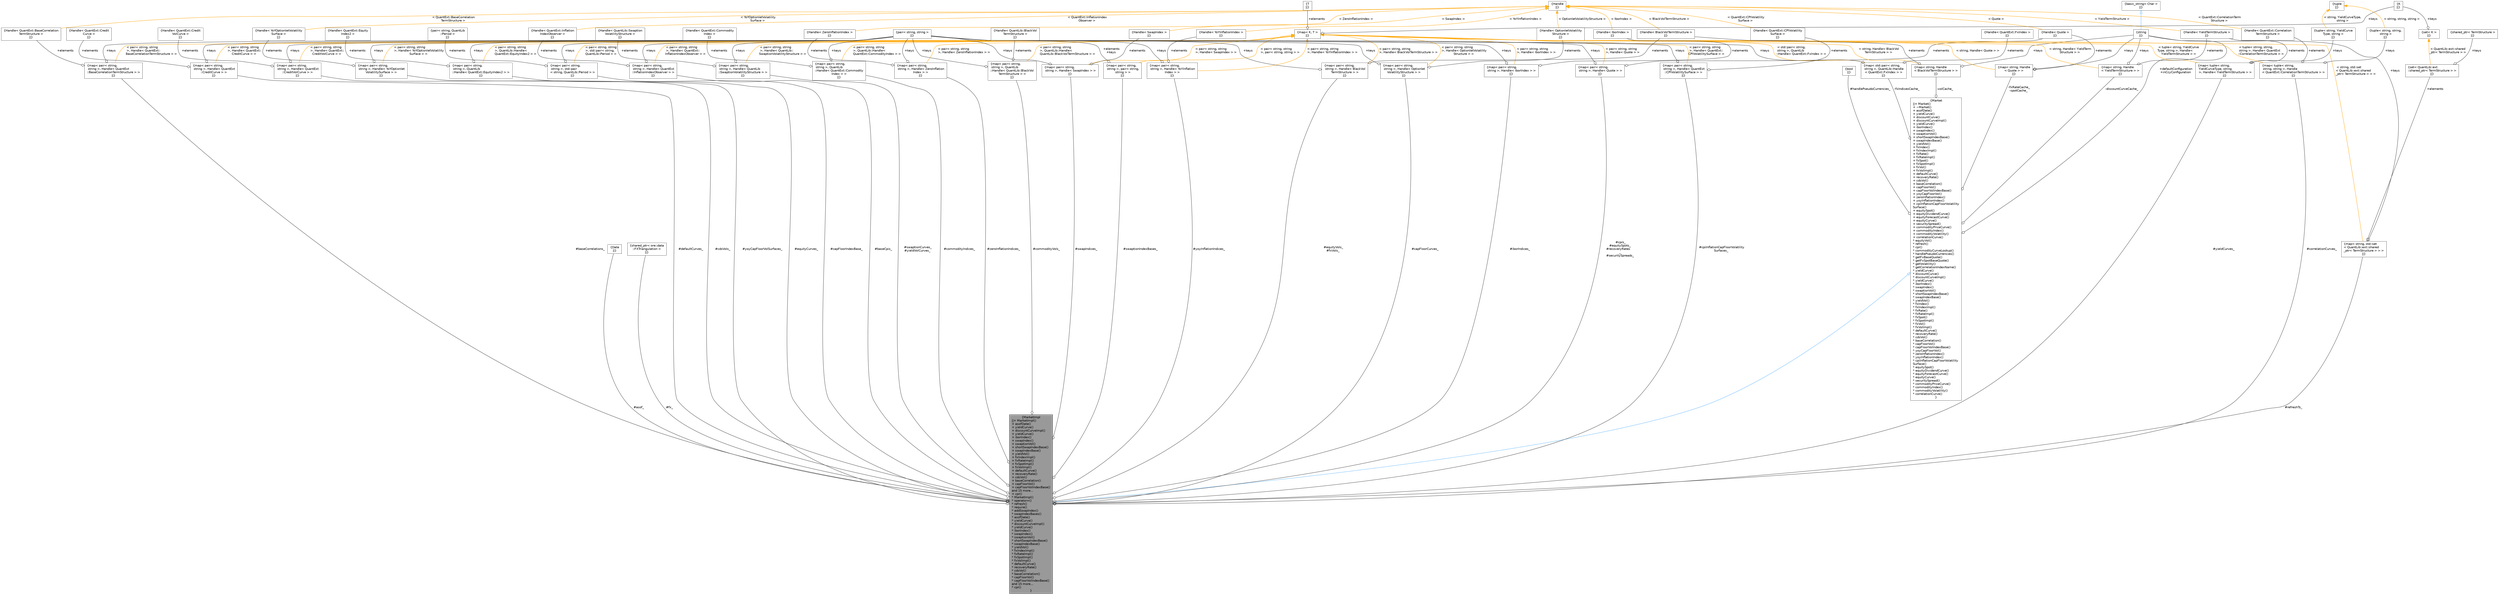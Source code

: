 digraph "MarketImpl"
{
 // INTERACTIVE_SVG=YES
 // LATEX_PDF_SIZE
  bgcolor="transparent";
  edge [fontname=Helvetica,fontsize=10,labelfontname=Helvetica,labelfontsize=10];
  node [fontname=Helvetica,fontsize=10,shape=box,height=0.2,width=0.4];
  Node1 [label="{MarketImpl\n||+ MarketImpl()\l+ asofDate()\l+ yieldCurve()\l+ discountCurveImpl()\l+ yieldCurve()\l+ iborIndex()\l+ swapIndex()\l+ swaptionVol()\l+ shortSwapIndexBase()\l+ swapIndexBase()\l+ yieldVol()\l+ fxIndexImpl()\l+ fxRateImpl()\l+ fxSpotImpl()\l+ fxVolImpl()\l+ defaultCurve()\l+ recoveryRate()\l+ cdsVol()\l+ baseCorrelation()\l+ capFloorVol()\l+ capFloorVolIndexBase()\land 15 more...\l+ cpr()\l* MarketImpl()\l* operator=()\l* refresh()\l* require()\l* addSwapIndex()\l* swapIndexBases()\l* asofDate()\l* yieldCurve()\l* discountCurveImpl()\l* yieldCurve()\l* iborIndex()\l* swapIndex()\l* swaptionVol()\l* shortSwapIndexBase()\l* swapIndexBase()\l* yieldVol()\l* fxIndexImpl()\l* fxRateImpl()\l* fxSpotImpl()\l* fxVolImpl()\l* defaultCurve()\l* recoveryRate()\l* cdsVol()\l* baseCorrelation()\l* capFloorVol()\l* capFloorVolIndexBase()\land 15 more...\l* cpr()\l}",height=0.2,width=0.4,color="gray40", fillcolor="grey60", style="filled", fontcolor="black",tooltip="Market Implementation."];
  Node2 -> Node1 [dir="back",color="steelblue1",style="solid",arrowtail="onormal"];
  Node2 [label="{Market\n||+ Market()\l+ ~Market()\l+ asofDate()\l+ yieldCurve()\l+ discountCurve()\l+ discountCurveImpl()\l+ yieldCurve()\l+ iborIndex()\l+ swapIndex()\l+ swaptionVol()\l+ shortSwapIndexBase()\l+ swapIndexBase()\l+ yieldVol()\l+ fxIndex()\l+ fxIndexImpl()\l+ fxRate()\l+ fxRateImpl()\l+ fxSpot()\l+ fxSpotImpl()\l+ fxVol()\l+ fxVolImpl()\l+ defaultCurve()\l+ recoveryRate()\l+ cdsVol()\l+ baseCorrelation()\l+ capFloorVol()\l+ capFloorVolIndexBase()\l+ yoyCapFloorVol()\l+ zeroInflationIndex()\l+ yoyInflationIndex()\l+ cpiInflationCapFloorVolatility\lSurface()\l+ equitySpot()\l+ equityDividendCurve()\l+ equityForecastCurve()\l+ equityCurve()\l+ securitySpread()\l+ commodityPriceCurve()\l+ commodityIndex()\l+ commodityVolatility()\l+ correlationCurve()\l* equityVol()\l* refresh()\l* cpr()\l* commodityCurveLookup()\l* handlePseudoCurrencies()\l* getFxBaseQuote()\l* getFxSpotBaseQuote()\l* getVolatility()\l* getCorrelationIndexName()\l* yieldCurve()\l* discountCurve()\l* discountCurveImpl()\l* yieldCurve()\l* iborIndex()\l* swapIndex()\l* swaptionVol()\l* shortSwapIndexBase()\l* swapIndexBase()\l* yieldVol()\l* fxIndex()\l* fxIndexImpl()\l* fxRate()\l* fxRateImpl()\l* fxSpot()\l* fxSpotImpl()\l* fxVol()\l* fxVolImpl()\l* defaultCurve()\l* recoveryRate()\l* cdsVol()\l* baseCorrelation()\l* capFloorVol()\l* capFloorVolIndexBase()\l* yoyCapFloorVol()\l* zeroInflationIndex()\l* yoyInflationIndex()\l* cpiInflationCapFloorVolatility\lSurface()\l* equitySpot()\l* equityDividendCurve()\l* equityForecastCurve()\l* equityCurve()\l* securitySpread()\l* commodityPriceCurve()\l* commodityIndex()\l* commodityVolatility()\l* correlationCurve()\l}",height=0.2,width=0.4,color="gray40", fillcolor="white", style="filled",URL="$classore_1_1data_1_1_market.html",tooltip="Market."];
  Node3 -> Node2 [color="grey25",style="solid",label=" +defaultConfiguration\n+inCcyConfiguration" ,arrowhead="odiamond"];
  Node3 [label="{string\n||}",height=0.2,width=0.4,color="gray40", fillcolor="white", style="filled",tooltip=" "];
  Node4 -> Node3 [dir="back",color="steelblue1",style="solid",arrowtail="onormal"];
  Node4 [label="{basic_string\< Char \>\n||}",height=0.2,width=0.4,color="gray40", fillcolor="white", style="filled",tooltip=" "];
  Node5 -> Node2 [color="grey25",style="solid",label=" #handlePseudoCurrencies_" ,arrowhead="odiamond"];
  Node5 [label="{bool\n||}",height=0.2,width=0.4,color="gray40", fillcolor="white", style="filled",URL="$classbool.html",tooltip=" "];
  Node6 -> Node2 [color="grey25",style="solid",label=" -fxRateCache_\n-spotCache_" ,arrowhead="odiamond"];
  Node6 [label="{map\< string, Handle\l\< Quote \> \>\n||}",height=0.2,width=0.4,color="gray40", fillcolor="white", style="filled",tooltip=" "];
  Node3 -> Node6 [color="grey25",style="solid",label=" +keys" ,arrowhead="odiamond"];
  Node7 -> Node6 [color="grey25",style="solid",label=" +elements" ,arrowhead="odiamond"];
  Node7 [label="{Handle\< Quote \>\n||}",height=0.2,width=0.4,color="gray40", fillcolor="white", style="filled",tooltip=" "];
  Node8 -> Node7 [dir="back",color="orange",style="solid",label=" \< Quote \>" ];
  Node8 [label="{Handle\n||}",height=0.2,width=0.4,color="gray40", fillcolor="white", style="filled",tooltip=" "];
  Node9 -> Node6 [dir="back",color="orange",style="solid",label=" \< string, Handle\< Quote \> \>" ];
  Node9 [label="{map\< K, T \>\n||}",height=0.2,width=0.4,color="gray40", fillcolor="white", style="filled",tooltip=" "];
  Node10 -> Node9 [color="grey25",style="solid",label=" +keys" ,arrowhead="odiamond"];
  Node10 [label="{K\n||}",height=0.2,width=0.4,color="gray40", fillcolor="white", style="filled",tooltip=" "];
  Node11 -> Node9 [color="grey25",style="solid",label=" +elements" ,arrowhead="odiamond"];
  Node11 [label="{T\n||}",height=0.2,width=0.4,color="gray40", fillcolor="white", style="filled",tooltip=" "];
  Node12 -> Node2 [color="grey25",style="solid",label=" -volCache_" ,arrowhead="odiamond"];
  Node12 [label="{map\< string, Handle\l\< BlackVolTermStructure \> \>\n||}",height=0.2,width=0.4,color="gray40", fillcolor="white", style="filled",tooltip=" "];
  Node3 -> Node12 [color="grey25",style="solid",label=" +keys" ,arrowhead="odiamond"];
  Node13 -> Node12 [color="grey25",style="solid",label=" +elements" ,arrowhead="odiamond"];
  Node13 [label="{Handle\< BlackVolTermStructure \>\n||}",height=0.2,width=0.4,color="gray40", fillcolor="white", style="filled",tooltip=" "];
  Node8 -> Node13 [dir="back",color="orange",style="solid",label=" \< BlackVolTermStructure \>" ];
  Node9 -> Node12 [dir="back",color="orange",style="solid",label=" \< string, Handle\< BlackVol\lTermStructure \> \>" ];
  Node14 -> Node2 [color="grey25",style="solid",label=" -discountCurveCache_" ,arrowhead="odiamond"];
  Node14 [label="{map\< string, Handle\l\< YieldTermStructure \> \>\n||}",height=0.2,width=0.4,color="gray40", fillcolor="white", style="filled",tooltip=" "];
  Node3 -> Node14 [color="grey25",style="solid",label=" +keys" ,arrowhead="odiamond"];
  Node15 -> Node14 [color="grey25",style="solid",label=" +elements" ,arrowhead="odiamond"];
  Node15 [label="{Handle\< YieldTermStructure \>\n||}",height=0.2,width=0.4,color="gray40", fillcolor="white", style="filled",tooltip=" "];
  Node8 -> Node15 [dir="back",color="orange",style="solid",label=" \< YieldTermStructure \>" ];
  Node9 -> Node14 [dir="back",color="orange",style="solid",label=" \< string, Handle\< YieldTerm\lStructure \> \>" ];
  Node16 -> Node2 [color="grey25",style="solid",label=" -fxIndicesCache_" ,arrowhead="odiamond"];
  Node16 [label="{map\< std::pair\< string,\l string \>, QuantLib::Handle\l\< QuantExt::FxIndex \> \>\n||}",height=0.2,width=0.4,color="gray40", fillcolor="white", style="filled",tooltip=" "];
  Node17 -> Node16 [color="grey25",style="solid",label=" +keys" ,arrowhead="odiamond"];
  Node17 [label="{pair\< string, string \>\n||}",height=0.2,width=0.4,color="gray40", fillcolor="white", style="filled",tooltip=" "];
  Node18 -> Node16 [color="grey25",style="solid",label=" +elements" ,arrowhead="odiamond"];
  Node18 [label="{Handle\< QuantExt::FxIndex \>\n||}",height=0.2,width=0.4,color="gray40", fillcolor="white", style="filled",tooltip=" "];
  Node9 -> Node16 [dir="back",color="orange",style="solid",label=" \< std::pair\< string,\l string \>, QuantLib\l::Handle\< QuantExt::FxIndex \> \>" ];
  Node19 -> Node1 [color="grey25",style="solid",label=" #asof_" ,arrowhead="odiamond"];
  Node19 [label="{Date\n||}",height=0.2,width=0.4,color="gray40", fillcolor="white", style="filled",tooltip=" "];
  Node20 -> Node1 [color="grey25",style="solid",label=" #fx_" ,arrowhead="odiamond"];
  Node20 [label="{shared_ptr\< ore::data\l::FXTriangulation \>\n||}",height=0.2,width=0.4,color="gray40", fillcolor="white", style="filled",tooltip=" "];
  Node21 -> Node1 [color="grey25",style="solid",label=" #yieldCurves_" ,arrowhead="odiamond"];
  Node21 [label="{map\< tuple\< string,\l YieldCurveType, string\l \>, Handle\< YieldTermStructure \> \>\n||}",height=0.2,width=0.4,color="gray40", fillcolor="white", style="filled",tooltip=" "];
  Node22 -> Node21 [color="grey25",style="solid",label=" +keys" ,arrowhead="odiamond"];
  Node22 [label="{tuple\< string, YieldCurve\lType, string \>\n||}",height=0.2,width=0.4,color="gray40", fillcolor="white", style="filled",tooltip=" "];
  Node23 -> Node22 [dir="back",color="orange",style="solid",label=" \< string, YieldCurveType,\l string \>" ];
  Node23 [label="{tuple\n||}",height=0.2,width=0.4,color="gray40", fillcolor="white", style="filled",tooltip=" "];
  Node15 -> Node21 [color="grey25",style="solid",label=" +elements" ,arrowhead="odiamond"];
  Node9 -> Node21 [dir="back",color="orange",style="solid",label=" \< tuple\< string, YieldCurve\lType, string \>, Handle\<\l YieldTermStructure \> \>" ];
  Node24 -> Node1 [color="grey25",style="solid",label=" #iborIndices_" ,arrowhead="odiamond"];
  Node24 [label="{map\< pair\< string,\l string \>, Handle\< IborIndex \> \>\n||}",height=0.2,width=0.4,color="gray40", fillcolor="white", style="filled",tooltip=" "];
  Node17 -> Node24 [color="grey25",style="solid",label=" +keys" ,arrowhead="odiamond"];
  Node25 -> Node24 [color="grey25",style="solid",label=" +elements" ,arrowhead="odiamond"];
  Node25 [label="{Handle\< IborIndex \>\n||}",height=0.2,width=0.4,color="gray40", fillcolor="white", style="filled",tooltip=" "];
  Node8 -> Node25 [dir="back",color="orange",style="solid",label=" \< IborIndex \>" ];
  Node9 -> Node24 [dir="back",color="orange",style="solid",label=" \< pair\< string, string\l \>, Handle\< IborIndex \> \>" ];
  Node26 -> Node1 [color="grey25",style="solid",label=" #swapIndices_" ,arrowhead="odiamond"];
  Node26 [label="{map\< pair\< string,\l string \>, Handle\< SwapIndex \> \>\n||}",height=0.2,width=0.4,color="gray40", fillcolor="white", style="filled",tooltip=" "];
  Node17 -> Node26 [color="grey25",style="solid",label=" +keys" ,arrowhead="odiamond"];
  Node27 -> Node26 [color="grey25",style="solid",label=" +elements" ,arrowhead="odiamond"];
  Node27 [label="{Handle\< SwapIndex \>\n||}",height=0.2,width=0.4,color="gray40", fillcolor="white", style="filled",tooltip=" "];
  Node8 -> Node27 [dir="back",color="orange",style="solid",label=" \< SwapIndex \>" ];
  Node9 -> Node26 [dir="back",color="orange",style="solid",label=" \< pair\< string, string\l \>, Handle\< SwapIndex \> \>" ];
  Node28 -> Node1 [color="grey25",style="solid",label=" #swaptionCurves_\n#yieldVolCurves_" ,arrowhead="odiamond"];
  Node28 [label="{map\< pair\< string,\l string \>, Handle\< QuantLib\l::SwaptionVolatilityStructure \> \>\n||}",height=0.2,width=0.4,color="gray40", fillcolor="white", style="filled",tooltip=" "];
  Node17 -> Node28 [color="grey25",style="solid",label=" +keys" ,arrowhead="odiamond"];
  Node29 -> Node28 [color="grey25",style="solid",label=" +elements" ,arrowhead="odiamond"];
  Node29 [label="{Handle\< QuantLib::Swaption\lVolatilityStructure \>\n||}",height=0.2,width=0.4,color="gray40", fillcolor="white", style="filled",tooltip=" "];
  Node9 -> Node28 [dir="back",color="orange",style="solid",label=" \< pair\< string, string\l \>, Handle\< QuantLib::\lSwaptionVolatilityStructure \> \>" ];
  Node30 -> Node1 [color="grey25",style="solid",label=" #swaptionIndexBases_" ,arrowhead="odiamond"];
  Node30 [label="{map\< pair\< string,\l string \>, pair\< string,\l string \> \>\n||}",height=0.2,width=0.4,color="gray40", fillcolor="white", style="filled",tooltip=" "];
  Node17 -> Node30 [color="grey25",style="solid",label=" +elements\n+keys" ,arrowhead="odiamond"];
  Node9 -> Node30 [dir="back",color="orange",style="solid",label=" \< pair\< string, string\l \>, pair\< string, string \> \>" ];
  Node31 -> Node1 [color="grey25",style="solid",label=" #equityVols_\n#fxVols_" ,arrowhead="odiamond"];
  Node31 [label="{map\< pair\< string,\l string \>, Handle\< BlackVol\lTermStructure \> \>\n||}",height=0.2,width=0.4,color="gray40", fillcolor="white", style="filled",tooltip=" "];
  Node17 -> Node31 [color="grey25",style="solid",label=" +keys" ,arrowhead="odiamond"];
  Node13 -> Node31 [color="grey25",style="solid",label=" +elements" ,arrowhead="odiamond"];
  Node9 -> Node31 [dir="back",color="orange",style="solid",label=" \< pair\< string, string\l \>, Handle\< BlackVolTermStructure \> \>" ];
  Node32 -> Node1 [color="grey25",style="solid",label=" #defaultCurves_" ,arrowhead="odiamond"];
  Node32 [label="{map\< pair\< string,\l string \>, Handle\< QuantExt\l::CreditCurve \> \>\n||}",height=0.2,width=0.4,color="gray40", fillcolor="white", style="filled",tooltip=" "];
  Node17 -> Node32 [color="grey25",style="solid",label=" +keys" ,arrowhead="odiamond"];
  Node33 -> Node32 [color="grey25",style="solid",label=" +elements" ,arrowhead="odiamond"];
  Node33 [label="{Handle\< QuantExt::Credit\lCurve \>\n||}",height=0.2,width=0.4,color="gray40", fillcolor="white", style="filled",tooltip=" "];
  Node9 -> Node32 [dir="back",color="orange",style="solid",label=" \< pair\< string, string\l \>, Handle\< QuantExt::\lCreditCurve \> \>" ];
  Node34 -> Node1 [color="grey25",style="solid",label=" #cdsVols_" ,arrowhead="odiamond"];
  Node34 [label="{map\< pair\< string,\l string \>, Handle\< QuantExt\l::CreditVolCurve \> \>\n||}",height=0.2,width=0.4,color="gray40", fillcolor="white", style="filled",tooltip=" "];
  Node17 -> Node34 [color="grey25",style="solid",label=" +keys" ,arrowhead="odiamond"];
  Node35 -> Node34 [color="grey25",style="solid",label=" +elements" ,arrowhead="odiamond"];
  Node35 [label="{Handle\< QuantExt::Credit\lVolCurve \>\n||}",height=0.2,width=0.4,color="gray40", fillcolor="white", style="filled",tooltip=" "];
  Node9 -> Node34 [dir="back",color="orange",style="solid",label=" \< pair\< string, string\l \>, Handle\< QuantExt::\lCreditVolCurve \> \>" ];
  Node36 -> Node1 [color="grey25",style="solid",label=" #baseCorrelations_" ,arrowhead="odiamond"];
  Node36 [label="{map\< pair\< string,\l string \>, Handle\< QuantExt\l::BaseCorrelationTermStructure \> \>\n||}",height=0.2,width=0.4,color="gray40", fillcolor="white", style="filled",tooltip=" "];
  Node17 -> Node36 [color="grey25",style="solid",label=" +keys" ,arrowhead="odiamond"];
  Node37 -> Node36 [color="grey25",style="solid",label=" +elements" ,arrowhead="odiamond"];
  Node37 [label="{Handle\< QuantExt::BaseCorrelation\lTermStructure \>\n||}",height=0.2,width=0.4,color="gray40", fillcolor="white", style="filled",tooltip=" "];
  Node8 -> Node37 [dir="back",color="orange",style="solid",label=" \< QuantExt::BaseCorrelation\lTermStructure \>" ];
  Node9 -> Node36 [dir="back",color="orange",style="solid",label=" \< pair\< string, string\l \>, Handle\< QuantExt::\lBaseCorrelationTermStructure \> \>" ];
  Node38 -> Node1 [color="grey25",style="solid",label=" #cprs_\n#equitySpots_\n#recoveryRates\l_\n#securitySpreads_" ,arrowhead="odiamond"];
  Node38 [label="{map\< pair\< string,\l string \>, Handle\< Quote \> \>\n||}",height=0.2,width=0.4,color="gray40", fillcolor="white", style="filled",tooltip=" "];
  Node17 -> Node38 [color="grey25",style="solid",label=" +keys" ,arrowhead="odiamond"];
  Node7 -> Node38 [color="grey25",style="solid",label=" +elements" ,arrowhead="odiamond"];
  Node9 -> Node38 [dir="back",color="orange",style="solid",label=" \< pair\< string, string\l \>, Handle\< Quote \> \>" ];
  Node39 -> Node1 [color="grey25",style="solid",label=" #capFloorCurves_" ,arrowhead="odiamond"];
  Node39 [label="{map\< pair\< string,\l string \>, Handle\< Optionlet\lVolatilityStructure \> \>\n||}",height=0.2,width=0.4,color="gray40", fillcolor="white", style="filled",tooltip=" "];
  Node17 -> Node39 [color="grey25",style="solid",label=" +keys" ,arrowhead="odiamond"];
  Node40 -> Node39 [color="grey25",style="solid",label=" +elements" ,arrowhead="odiamond"];
  Node40 [label="{Handle\< OptionletVolatility\lStructure \>\n||}",height=0.2,width=0.4,color="gray40", fillcolor="white", style="filled",tooltip=" "];
  Node8 -> Node40 [dir="back",color="orange",style="solid",label=" \< OptionletVolatilityStructure \>" ];
  Node9 -> Node39 [dir="back",color="orange",style="solid",label=" \< pair\< string, string\l \>, Handle\< OptionletVolatility\lStructure \> \>" ];
  Node41 -> Node1 [color="grey25",style="solid",label=" #capFloorIndexBase_" ,arrowhead="odiamond"];
  Node41 [label="{map\< pair\< string,\l string \>, std::pair\l\< string, QuantLib::Period \> \>\n||}",height=0.2,width=0.4,color="gray40", fillcolor="white", style="filled",tooltip=" "];
  Node17 -> Node41 [color="grey25",style="solid",label=" +keys" ,arrowhead="odiamond"];
  Node42 -> Node41 [color="grey25",style="solid",label=" +elements" ,arrowhead="odiamond"];
  Node42 [label="{pair\< string, QuantLib\l::Period \>\n||}",height=0.2,width=0.4,color="gray40", fillcolor="white", style="filled",tooltip=" "];
  Node9 -> Node41 [dir="back",color="orange",style="solid",label=" \< pair\< string, string\l \>, std::pair\< string,\l QuantLib::Period \> \>" ];
  Node43 -> Node1 [color="grey25",style="solid",label=" #yoyCapFloorVolSurfaces_" ,arrowhead="odiamond"];
  Node43 [label="{map\< pair\< string,\l string \>, Handle\< YoYOptionlet\lVolatilitySurface \> \>\n||}",height=0.2,width=0.4,color="gray40", fillcolor="white", style="filled",tooltip=" "];
  Node17 -> Node43 [color="grey25",style="solid",label=" +keys" ,arrowhead="odiamond"];
  Node44 -> Node43 [color="grey25",style="solid",label=" +elements" ,arrowhead="odiamond"];
  Node44 [label="{Handle\< YoYOptionletVolatility\lSurface \>\n||}",height=0.2,width=0.4,color="gray40", fillcolor="white", style="filled",tooltip=" "];
  Node8 -> Node44 [dir="back",color="orange",style="solid",label=" \< YoYOptionletVolatility\lSurface \>" ];
  Node9 -> Node43 [dir="back",color="orange",style="solid",label=" \< pair\< string, string\l \>, Handle\< YoYOptionletVolatility\lSurface \> \>" ];
  Node45 -> Node1 [color="grey25",style="solid",label=" #zeroInflationIndices_" ,arrowhead="odiamond"];
  Node45 [label="{map\< pair\< string,\l string \>, Handle\< ZeroInflation\lIndex \> \>\n||}",height=0.2,width=0.4,color="gray40", fillcolor="white", style="filled",tooltip=" "];
  Node17 -> Node45 [color="grey25",style="solid",label=" +keys" ,arrowhead="odiamond"];
  Node46 -> Node45 [color="grey25",style="solid",label=" +elements" ,arrowhead="odiamond"];
  Node46 [label="{Handle\< ZeroInflationIndex \>\n||}",height=0.2,width=0.4,color="gray40", fillcolor="white", style="filled",tooltip=" "];
  Node8 -> Node46 [dir="back",color="orange",style="solid",label=" \< ZeroInflationIndex \>" ];
  Node9 -> Node45 [dir="back",color="orange",style="solid",label=" \< pair\< string, string\l \>, Handle\< ZeroInflationIndex \> \>" ];
  Node47 -> Node1 [color="grey25",style="solid",label=" #yoyInflationIndices_" ,arrowhead="odiamond"];
  Node47 [label="{map\< pair\< string,\l string \>, Handle\< YoYInflation\lIndex \> \>\n||}",height=0.2,width=0.4,color="gray40", fillcolor="white", style="filled",tooltip=" "];
  Node17 -> Node47 [color="grey25",style="solid",label=" +keys" ,arrowhead="odiamond"];
  Node48 -> Node47 [color="grey25",style="solid",label=" +elements" ,arrowhead="odiamond"];
  Node48 [label="{Handle\< YoYInflationIndex \>\n||}",height=0.2,width=0.4,color="gray40", fillcolor="white", style="filled",tooltip=" "];
  Node8 -> Node48 [dir="back",color="orange",style="solid",label=" \< YoYInflationIndex \>" ];
  Node9 -> Node47 [dir="back",color="orange",style="solid",label=" \< pair\< string, string\l \>, Handle\< YoYInflationIndex \> \>" ];
  Node49 -> Node1 [color="grey25",style="solid",label=" #cpiInflationCapFloorVolatility\lSurfaces_" ,arrowhead="odiamond"];
  Node49 [label="{map\< pair\< string,\l string \>, Handle\< QuantExt\l::CPIVolatilitySurface \> \>\n||}",height=0.2,width=0.4,color="gray40", fillcolor="white", style="filled",tooltip=" "];
  Node17 -> Node49 [color="grey25",style="solid",label=" +keys" ,arrowhead="odiamond"];
  Node50 -> Node49 [color="grey25",style="solid",label=" +elements" ,arrowhead="odiamond"];
  Node50 [label="{Handle\< QuantExt::CPIVolatility\lSurface \>\n||}",height=0.2,width=0.4,color="gray40", fillcolor="white", style="filled",tooltip=" "];
  Node8 -> Node50 [dir="back",color="orange",style="solid",label=" \< QuantExt::CPIVolatility\lSurface \>" ];
  Node9 -> Node49 [dir="back",color="orange",style="solid",label=" \< pair\< string, string\l \>, Handle\< QuantExt::\lCPIVolatilitySurface \> \>" ];
  Node51 -> Node1 [color="grey25",style="solid",label=" #baseCpis_" ,arrowhead="odiamond"];
  Node51 [label="{map\< pair\< string,\l string \>, Handle\< QuantExt\l::InflationIndexObserver \> \>\n||}",height=0.2,width=0.4,color="gray40", fillcolor="white", style="filled",tooltip=" "];
  Node17 -> Node51 [color="grey25",style="solid",label=" +keys" ,arrowhead="odiamond"];
  Node52 -> Node51 [color="grey25",style="solid",label=" +elements" ,arrowhead="odiamond"];
  Node52 [label="{Handle\< QuantExt::Inflation\lIndexObserver \>\n||}",height=0.2,width=0.4,color="gray40", fillcolor="white", style="filled",tooltip=" "];
  Node8 -> Node52 [dir="back",color="orange",style="solid",label=" \< QuantExt::InflationIndex\lObserver \>" ];
  Node9 -> Node51 [dir="back",color="orange",style="solid",label=" \< pair\< string, string\l \>, Handle\< QuantExt::\lInflationIndexObserver \> \>" ];
  Node53 -> Node1 [color="grey25",style="solid",label=" #correlationCurves_" ,arrowhead="odiamond"];
  Node53 [label="{map\< tuple\< string,\l string, string \>, Handle\l\< QuantExt::CorrelationTermStructure \> \>\n||}",height=0.2,width=0.4,color="gray40", fillcolor="white", style="filled",tooltip=" "];
  Node54 -> Node53 [color="grey25",style="solid",label=" +keys" ,arrowhead="odiamond"];
  Node54 [label="{tuple\< string, string,\l string \>\n||}",height=0.2,width=0.4,color="gray40", fillcolor="white", style="filled",tooltip=" "];
  Node23 -> Node54 [dir="back",color="orange",style="solid",label=" \< string, string, string \>" ];
  Node55 -> Node53 [color="grey25",style="solid",label=" +elements" ,arrowhead="odiamond"];
  Node55 [label="{Handle\< QuantExt::Correlation\lTermStructure \>\n||}",height=0.2,width=0.4,color="gray40", fillcolor="white", style="filled",tooltip=" "];
  Node8 -> Node55 [dir="back",color="orange",style="solid",label=" \< QuantExt::CorrelationTerm\lStructure \>" ];
  Node9 -> Node53 [dir="back",color="orange",style="solid",label=" \< tuple\< string, string,\l string \>, Handle\< QuantExt\l::CorrelationTermStructure \> \>" ];
  Node56 -> Node1 [color="grey25",style="solid",label=" #commodityIndices_" ,arrowhead="odiamond"];
  Node56 [label="{map\< pair\< string,\l string \>, QuantLib\l::Handle\< QuantExt::Commodity\lIndex \> \>\n||}",height=0.2,width=0.4,color="gray40", fillcolor="white", style="filled",tooltip=" "];
  Node17 -> Node56 [color="grey25",style="solid",label=" +keys" ,arrowhead="odiamond"];
  Node57 -> Node56 [color="grey25",style="solid",label=" +elements" ,arrowhead="odiamond"];
  Node57 [label="{Handle\< QuantExt::Commodity\lIndex \>\n||}",height=0.2,width=0.4,color="gray40", fillcolor="white", style="filled",tooltip=" "];
  Node9 -> Node56 [dir="back",color="orange",style="solid",label=" \< pair\< string, string\l \>, QuantLib::Handle\<\l QuantExt::CommodityIndex \> \>" ];
  Node58 -> Node1 [color="grey25",style="solid",label=" #commodityVols_" ,arrowhead="odiamond"];
  Node58 [label="{map\< pair\< string,\l string \>, QuantLib\l::Handle\< QuantLib::BlackVol\lTermStructure \> \>\n||}",height=0.2,width=0.4,color="gray40", fillcolor="white", style="filled",tooltip=" "];
  Node17 -> Node58 [color="grey25",style="solid",label=" +keys" ,arrowhead="odiamond"];
  Node59 -> Node58 [color="grey25",style="solid",label=" +elements" ,arrowhead="odiamond"];
  Node59 [label="{Handle\< QuantLib::BlackVol\lTermStructure \>\n||}",height=0.2,width=0.4,color="gray40", fillcolor="white", style="filled",tooltip=" "];
  Node9 -> Node58 [dir="back",color="orange",style="solid",label=" \< pair\< string, string\l \>, QuantLib::Handle\<\l QuantLib::BlackVolTermStructure \> \>" ];
  Node60 -> Node1 [color="grey25",style="solid",label=" #equityCurves_" ,arrowhead="odiamond"];
  Node60 [label="{map\< pair\< string,\l string \>, QuantLib\l::Handle\< QuantExt::EquityIndex2 \> \>\n||}",height=0.2,width=0.4,color="gray40", fillcolor="white", style="filled",tooltip=" "];
  Node17 -> Node60 [color="grey25",style="solid",label=" +keys" ,arrowhead="odiamond"];
  Node61 -> Node60 [color="grey25",style="solid",label=" +elements" ,arrowhead="odiamond"];
  Node61 [label="{Handle\< QuantExt::Equity\lIndex2 \>\n||}",height=0.2,width=0.4,color="gray40", fillcolor="white", style="filled",tooltip=" "];
  Node9 -> Node60 [dir="back",color="orange",style="solid",label=" \< pair\< string, string\l \>, QuantLib::Handle\<\l QuantExt::EquityIndex2 \> \>" ];
  Node62 -> Node1 [color="grey25",style="solid",label=" #refreshTs_" ,arrowhead="odiamond"];
  Node62 [label="{map\< string, std::set\l\< QuantLib::ext::shared\l_ptr\< TermStructure \> \> \>\n||}",height=0.2,width=0.4,color="gray40", fillcolor="white", style="filled",tooltip=" "];
  Node3 -> Node62 [color="grey25",style="solid",label=" +keys" ,arrowhead="odiamond"];
  Node63 -> Node62 [color="grey25",style="solid",label=" +elements" ,arrowhead="odiamond"];
  Node63 [label="{set\< QuantLib::ext\l::shared_ptr\< TermStructure \> \>\n||}",height=0.2,width=0.4,color="gray40", fillcolor="white", style="filled",tooltip=" "];
  Node64 -> Node63 [color="grey25",style="solid",label=" +keys" ,arrowhead="odiamond"];
  Node64 [label="{shared_ptr\< TermStructure \>\n||}",height=0.2,width=0.4,color="gray40", fillcolor="white", style="filled",tooltip=" "];
  Node65 -> Node63 [dir="back",color="orange",style="solid",label=" \< QuantLib::ext::shared\l_ptr\< TermStructure \> \>" ];
  Node65 [label="{set\< K \>\n||}",height=0.2,width=0.4,color="gray40", fillcolor="white", style="filled",tooltip=" "];
  Node10 -> Node65 [color="grey25",style="solid",label=" +keys" ,arrowhead="odiamond"];
  Node9 -> Node62 [dir="back",color="orange",style="solid",label=" \< string, std::set\l\< QuantLib::ext::shared\l_ptr\< TermStructure \> \> \>" ];
}
